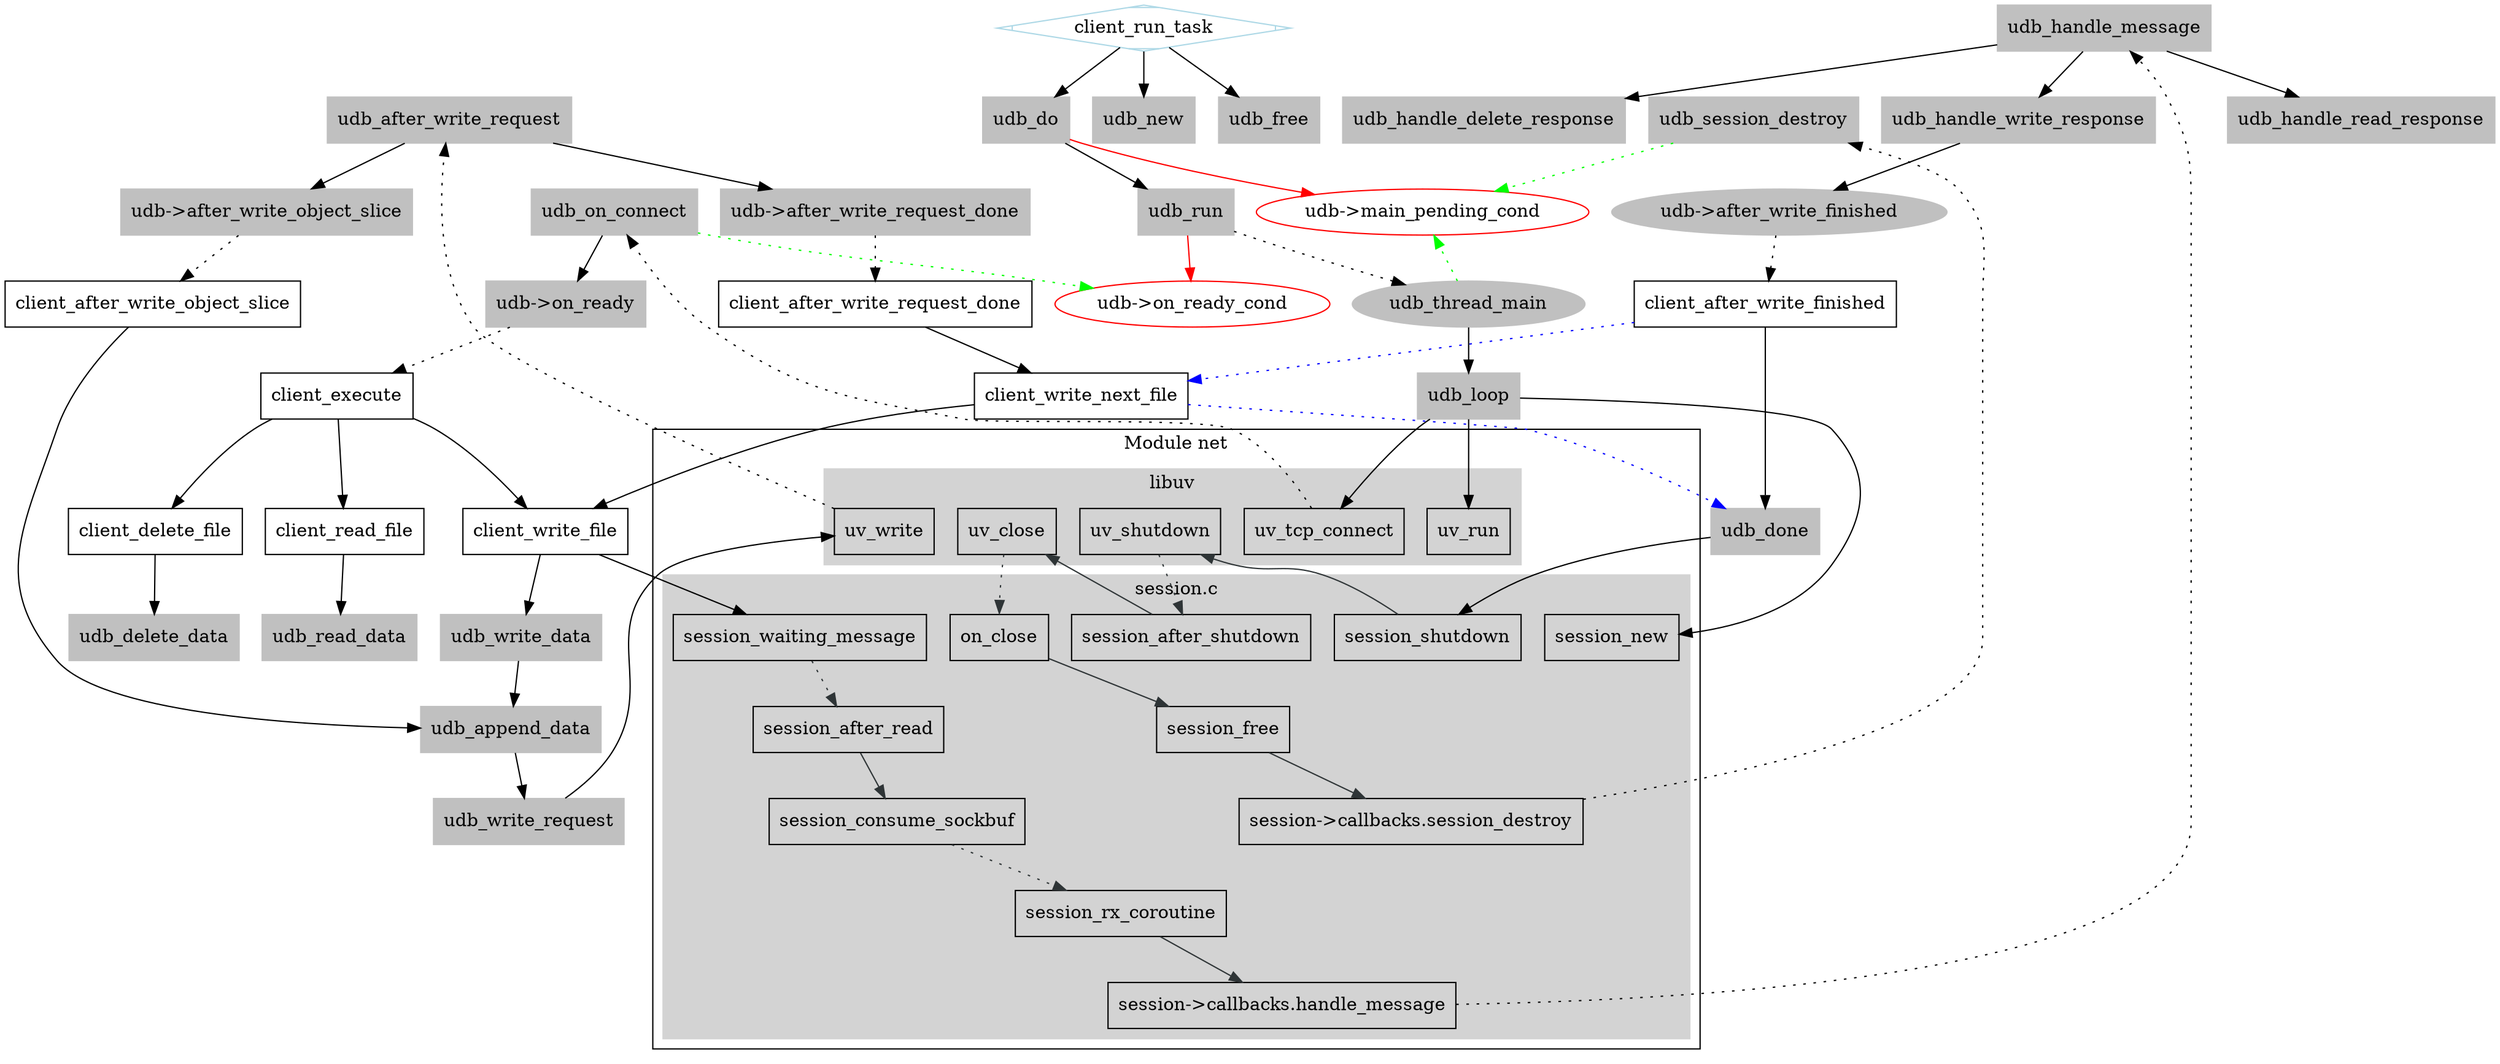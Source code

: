 digraph client {

    node [ shape=box ];


    subgraph cluster_net {
        label = "Module net";

        subgraph cluster_libuv {
            //node [color=lightgray];
            color = lightgray;
            style = filled;
            label = "libuv";
            edge [color="#2e3436"];
            rankdir=TB;

            uv_tcp_connect;
            uv_run;
            uv_write;
            uv_shutdown;
            uv_close;
        }

        //subgraph cluster_message_c {
            ////node [color=lightgray];
            //color = lightgray;
            //style = filled;
            //label = "message.c";
            //edge [color="#2e3436"];
            ////rankdir=TB;

            //alloc_request_message;
            //request_message_free;
            //add_message_arg;
        //}

        subgraph cluster_session_c {
            //node [color=lightgray];
            color = lightgray;
            style = filled;
            label = "session.c";
            edge [color="#2e3436"];
            //rankdir=TB;

            session_new;
            session_free;
            session_shutdown;
            session_after_shutdown;
            on_close;
            session_destroy [label="session->callbacks.session_destroy"];


            uv_close -> on_close:n [style=dotted];
            on_close -> session_free;
            session_free -> session_destroy;

            session_waiting_message;
            session_after_read;
            session_consume_sockbuf;
            session_rx_coroutine;
            session_handle_message [label="session->callbacks.handle_message"];

            session_waiting_message -> session_after_read [style=dotted];
            session_after_read -> session_consume_sockbuf;
            session_consume_sockbuf -> session_rx_coroutine [style=dotted];
            session_rx_coroutine -> session_handle_message;

            session_shutdown -> uv_shutdown;
            uv_shutdown -> session_after_shutdown [style=dotted];
            session_after_shutdown -> uv_close;
        }

    }
    //subgraph cluster_udb_c {
        //node [];
        //color = lightgray;
        //style = filled;
        //label = "udb.c";
        //edge [color="#2e3436"];
        //rankdir=TB;

        //node[color=Gray, style=filled];


        udb_new [color=Gray, style=filled];
        udb_do [color=Gray, style=filled];
        udb_done [color=Gray, style=filled];
        udb_free [color=Gray, style=filled];
        udb_run [color=Gray, style=filled];
        udb_loop [color=Gray, style=filled];
        udb_handle_message [color=Gray, style=filled];
        udb_on_connect [color=Gray, style=filled];

        udb_write_data [color=Gray, style=filled];
        udb_append_data [color=Gray, style=filled];
        udb_write_request [color=Gray, style=filled];
        udb_after_write_request [color=Gray, style=filled];
        udb_session_destroy [color=Gray, style=filled];

        udb_handle_write_response [color=Gray, style=filled];
        udb_handle_read_response [color=Gray, style=filled];
        udb_handle_delete_response [color=Gray, style=filled];

        udb_thread_main [shape=ellipse, color=Gray, style=filled, linecolor=blue];
        udb_on_ready [label="udb->on_ready", color=Gray, style=filled];
        udb_after_write_finished [label="udb->after_write_finished", shape=ellipse, color=Gray, style=filled];
        udb_after_write_object_slice [label="udb->after_write_object_slice", color=Gray, style=filled];
        udb_after_write_request_done [label="udb->after_write_request_done", color=Gray, style=filled];
        udb_main_pending_cond [label="udb->main_pending_cond" shape=ellipse color=Red];
        udb_on_ready_cond [label="udb->on_ready_cond" shape=ellipse color=Red];



        udb_do -> udb_run;
        udb_do -> udb_main_pending_cond [color=Red];

        udb_run -> udb_thread_main [style=dotted]; 
        udb_run -> udb_on_ready_cond [color=Red];

        udb_thread_main -> udb_loop;
        udb_thread_main -> udb_main_pending_cond[style=dotted, color=Green];

        udb_loop -> session_new;
        udb_loop -> uv_tcp_connect;
        udb_loop -> uv_run;

        uv_tcp_connect -> udb_on_connect[style=dotted];
        udb_on_connect -> udb_on_ready;
        udb_on_connect -> udb_on_ready_cond[style=dotted, color=Green];

        udb_write_data -> udb_append_data;

        udb_append_data -> udb_write_request;

        //udb_write_request -> alloc_request_message;
        //udb_write_request -> add_message_arg;
        udb_write_request -> uv_write
        //udb_write_request -> request_message_free;

        uv_write -> udb_after_write_request [style=dotted];
        udb_after_write_request -> udb_after_write_object_slice;
        udb_after_write_request -> udb_after_write_request_done;


        udb_handle_message -> udb_handle_write_response;
        udb_handle_message -> udb_handle_read_response;
        udb_handle_message -> udb_handle_delete_response;

        udb_handle_write_response -> udb_after_write_finished;


        udb_done -> session_shutdown;


        session_destroy -> udb_session_destroy [style=dotted];
        udb_session_destroy -> udb_main_pending_cond [style=dotted, color=Green];

        session_handle_message -> udb_handle_message [style=dotted];

        //subgraph cluster_udb_read_data {
            //color = lightgray;
            //label = "udb_read_data";

            udb_read_data [color=Gray, style=filled];
            //udb_read_request [color=Gray, style=filled];
            //udb_after_read_request [color=Gray, style=filled];

            //udb_read_data -> udb_read_request;
            ////udb_read_request -> alloc_request_message;
            ////udb_read_request -> add_message_arg;
            //udb_read_request -> uv_write;
            ////udb_read_request -> request_message_free;

            //uv_write -> udb_after_read_request [style=dotted];
            //udb_after_read_request -> session_waiting_message;
        //}

        //subgraph cluster_udb_delete_data {
            //color = lightgray;
            //label = "udb_delete_data";

            udb_delete_data [color=Gray, style=filled];
            //udb_delete_request [color=Gray, style=filled];
            //udb_after_delete_request [color=Gray, style=filled];

            //udb_delete_data -> udb_delete_request;
            ////udb_delete_request -> alloc_request_message;
            ////udb_delete_request -> add_message_arg;
            //udb_delete_request -> uv_write;
            ////udb_delete_request -> request_message_free;

            //uv_write -> udb_after_delete_request [style=dotted];
            //udb_after_delete_request -> session_waiting_message;
        //}

        //{rank=same;udb_write_data;udb_read_data;udb_delete_data};
        //{rank=same;udb_after_write_request;udb_after_read_request;udb_after_delete_request};

    //}

    //subgraph cluster_client_c {
        //node [];
        //color = lightgray;
        //style = filled;
        //label = "client.c";
        //edge [color="#2e3436"];
        //rankdir=TB;

        //node[color=lightblue, style=filled];

        client_run_task [shape=Mdiamond, color=lightblue];

        client_after_write_object_slice;

        client_write_next_file;

        client_after_write_finished;

            client_execute;
            client_write_file;
            client_read_file;
            client_delete_file;

            client_execute -> client_write_file;
            client_execute -> client_read_file;
            client_execute -> client_delete_file;

            client_write_file -> udb_write_data;
            client_read_file -> udb_read_data;
            client_delete_file -> udb_delete_data;

        client_write_file -> session_waiting_message; 

        {rank=same;client_write_file;client_read_file;client_delete_file};
    //}



    {rank=same;udb_run;udb_main_pending_cond};

    client_run_task -> udb_new;
    client_run_task -> udb_do;
    client_run_task -> udb_free;

    udb_on_ready -> client_execute[style=dotted];

    udb_after_write_object_slice -> client_after_write_object_slice [style=dotted];
    client_after_write_object_slice -> udb_append_data;

    udb_after_write_request_done -> client_after_write_request_done [style=dotted];
    client_after_write_request_done -> client_write_next_file;

    client_write_next_file -> client_write_file;
    client_write_next_file -> udb_done [style=dotted, color=Blue];


    udb_after_write_finished -> client_after_write_finished [style=dotted];

    client_after_write_finished -> udb_done;
    client_after_write_finished -> client_write_next_file [style=dotted, color=Blue];
}



